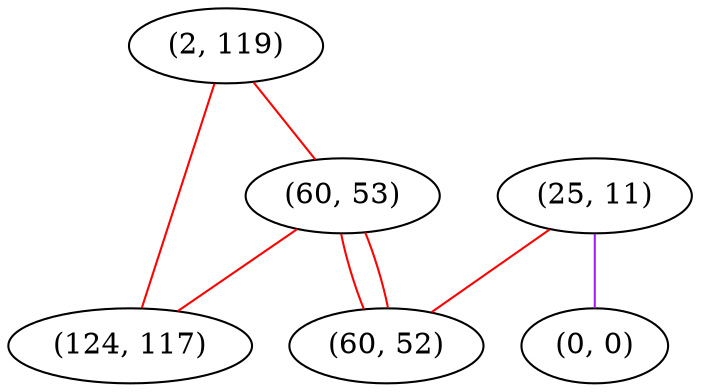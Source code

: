 graph "" {
"(2, 119)";
"(25, 11)";
"(0, 0)";
"(60, 53)";
"(60, 52)";
"(124, 117)";
"(2, 119)" -- "(60, 53)"  [color=red, key=0, weight=1];
"(2, 119)" -- "(124, 117)"  [color=red, key=0, weight=1];
"(25, 11)" -- "(60, 52)"  [color=red, key=0, weight=1];
"(25, 11)" -- "(0, 0)"  [color=purple, key=0, weight=4];
"(60, 53)" -- "(124, 117)"  [color=red, key=0, weight=1];
"(60, 53)" -- "(60, 52)"  [color=red, key=0, weight=1];
"(60, 53)" -- "(60, 52)"  [color=red, key=1, weight=1];
}
